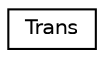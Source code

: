 digraph "Graphical Class Hierarchy"
{
  edge [fontname="Helvetica",fontsize="10",labelfontname="Helvetica",labelfontsize="10"];
  node [fontname="Helvetica",fontsize="10",shape=record];
  rankdir="LR";
  Node1 [label="Trans",height=0.2,width=0.4,color="black", fillcolor="white", style="filled",URL="$structVata2_1_1Nfa_1_1Trans.html",tooltip="A transition. "];
}
